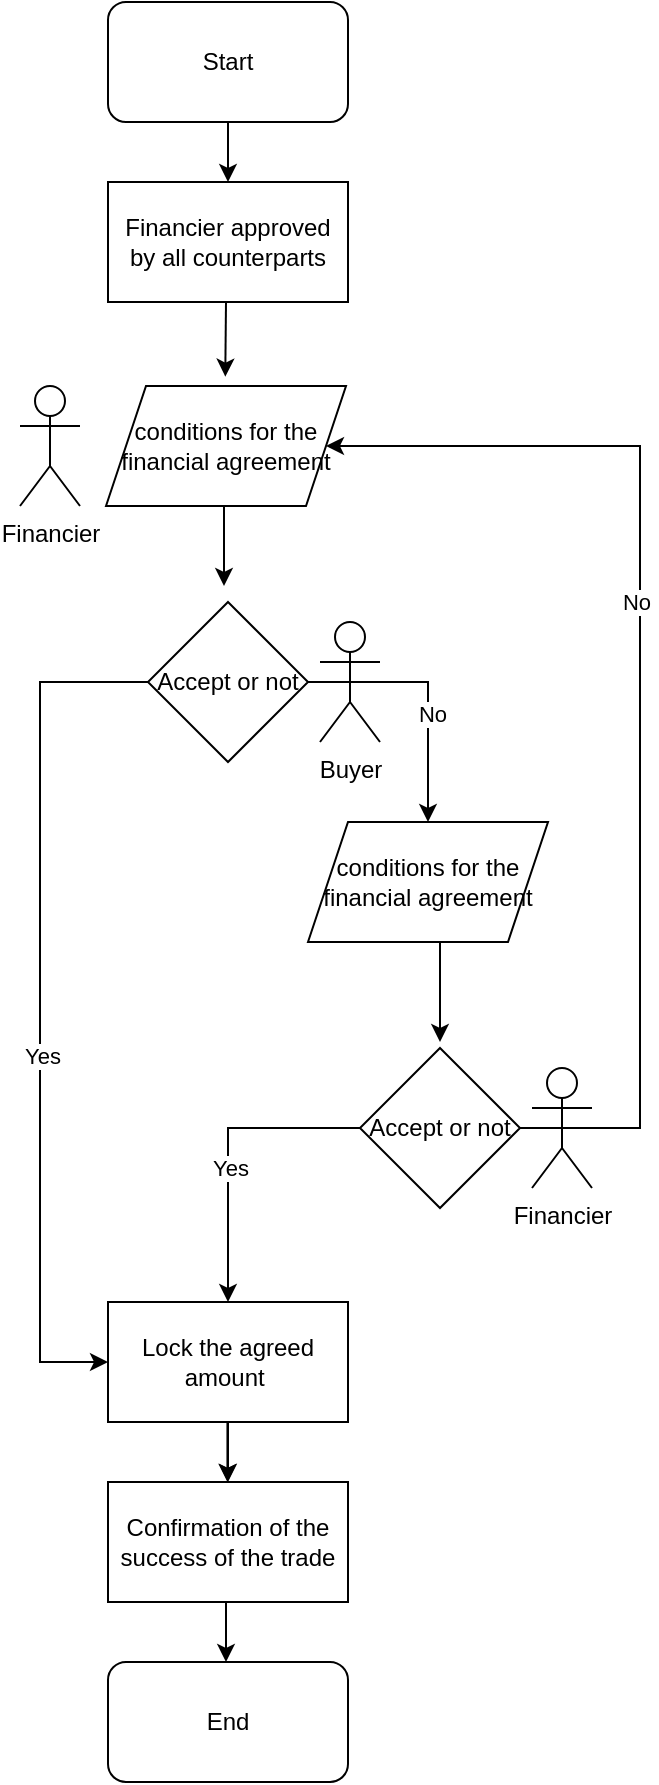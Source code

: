 <mxfile version="20.8.5" type="device"><diagram id="Uaf_Pko9-k5UV_Hzozwj" name="Page-1"><mxGraphModel dx="836" dy="461" grid="1" gridSize="10" guides="1" tooltips="1" connect="1" arrows="1" fold="1" page="1" pageScale="1" pageWidth="827" pageHeight="1169" math="0" shadow="0"><root><mxCell id="0"/><mxCell id="1" parent="0"/><mxCell id="nBU-XD2EIn1q7wRCCouM-2" value="Start" style="rounded=1;whiteSpace=wrap;html=1;" parent="1" vertex="1"><mxGeometry x="354" y="40" width="120" height="60" as="geometry"/></mxCell><mxCell id="nBU-XD2EIn1q7wRCCouM-3" value="End" style="rounded=1;whiteSpace=wrap;html=1;" parent="1" vertex="1"><mxGeometry x="354" y="870" width="120" height="60" as="geometry"/></mxCell><mxCell id="nBU-XD2EIn1q7wRCCouM-4" value="Financier approved by all counterparts" style="rounded=0;whiteSpace=wrap;html=1;" parent="1" vertex="1"><mxGeometry x="354" y="130" width="120" height="60" as="geometry"/></mxCell><mxCell id="nBU-XD2EIn1q7wRCCouM-5" value="" style="endArrow=classic;html=1;rounded=0;entryX=0.5;entryY=0;entryDx=0;entryDy=0;" parent="1" source="nBU-XD2EIn1q7wRCCouM-2" target="nBU-XD2EIn1q7wRCCouM-4" edge="1"><mxGeometry width="50" height="50" relative="1" as="geometry"><mxPoint x="380" y="180" as="sourcePoint"/><mxPoint x="430" y="130" as="targetPoint"/></mxGeometry></mxCell><mxCell id="nBU-XD2EIn1q7wRCCouM-6" value="conditions for the financial agreement" style="shape=parallelogram;perimeter=parallelogramPerimeter;whiteSpace=wrap;html=1;fixedSize=1;" parent="1" vertex="1"><mxGeometry x="454" y="450" width="120" height="60" as="geometry"/></mxCell><mxCell id="nBU-XD2EIn1q7wRCCouM-7" value="" style="endArrow=classic;html=1;rounded=0;entryX=0.497;entryY=-0.078;entryDx=0;entryDy=0;entryPerimeter=0;" parent="1" target="gBO2-wpJ6DklB_RbjbuN-12" edge="1"><mxGeometry width="50" height="50" relative="1" as="geometry"><mxPoint x="413" y="190" as="sourcePoint"/><mxPoint x="413" y="220" as="targetPoint"/></mxGeometry></mxCell><mxCell id="gBO2-wpJ6DklB_RbjbuN-1" value="Accept or not" style="rhombus;whiteSpace=wrap;html=1;" parent="1" vertex="1"><mxGeometry x="374" y="340" width="80" height="80" as="geometry"/></mxCell><mxCell id="gBO2-wpJ6DklB_RbjbuN-2" value="Financier" style="shape=umlActor;verticalLabelPosition=bottom;verticalAlign=top;html=1;outlineConnect=0;" parent="1" vertex="1"><mxGeometry x="310" y="232" width="30" height="60" as="geometry"/></mxCell><mxCell id="gBO2-wpJ6DklB_RbjbuN-3" value="Buyer" style="shape=umlActor;verticalLabelPosition=bottom;verticalAlign=top;html=1;outlineConnect=0;" parent="1" vertex="1"><mxGeometry x="460" y="350" width="30" height="60" as="geometry"/></mxCell><mxCell id="gBO2-wpJ6DklB_RbjbuN-4" value="" style="endArrow=classic;html=1;rounded=0;" parent="1" edge="1"><mxGeometry width="50" height="50" relative="1" as="geometry"><mxPoint x="412" y="282" as="sourcePoint"/><mxPoint x="412" y="332" as="targetPoint"/></mxGeometry></mxCell><mxCell id="gBO2-wpJ6DklB_RbjbuN-6" value="" style="endArrow=classic;html=1;rounded=0;" parent="1" edge="1"><mxGeometry width="50" height="50" relative="1" as="geometry"><mxPoint x="454" y="380" as="sourcePoint"/><mxPoint x="514" y="450" as="targetPoint"/><Array as="points"><mxPoint x="514" y="380"/></Array></mxGeometry></mxCell><mxCell id="gBO2-wpJ6DklB_RbjbuN-7" value="No" style="edgeLabel;html=1;align=center;verticalAlign=middle;resizable=0;points=[];" parent="gBO2-wpJ6DklB_RbjbuN-6" vertex="1" connectable="0"><mxGeometry x="0.16" y="2" relative="1" as="geometry"><mxPoint as="offset"/></mxGeometry></mxCell><mxCell id="gBO2-wpJ6DklB_RbjbuN-8" value="" style="endArrow=classic;html=1;rounded=0;entryX=0;entryY=0.5;entryDx=0;entryDy=0;" parent="1" target="gBO2-wpJ6DklB_RbjbuN-21" edge="1"><mxGeometry width="50" height="50" relative="1" as="geometry"><mxPoint x="374" y="380" as="sourcePoint"/><mxPoint x="320" y="730" as="targetPoint"/><Array as="points"><mxPoint x="320" y="380"/><mxPoint x="320" y="720"/></Array></mxGeometry></mxCell><mxCell id="gBO2-wpJ6DklB_RbjbuN-11" value="Yes" style="edgeLabel;html=1;align=center;verticalAlign=middle;resizable=0;points=[];" parent="gBO2-wpJ6DklB_RbjbuN-8" vertex="1" connectable="0"><mxGeometry x="0.125" y="1" relative="1" as="geometry"><mxPoint as="offset"/></mxGeometry></mxCell><mxCell id="gBO2-wpJ6DklB_RbjbuN-12" value="conditions for the financial agreement" style="shape=parallelogram;perimeter=parallelogramPerimeter;whiteSpace=wrap;html=1;fixedSize=1;" parent="1" vertex="1"><mxGeometry x="353" y="232" width="120" height="60" as="geometry"/></mxCell><mxCell id="gBO2-wpJ6DklB_RbjbuN-14" value="Accept or not" style="rhombus;whiteSpace=wrap;html=1;" parent="1" vertex="1"><mxGeometry x="480" y="563" width="80" height="80" as="geometry"/></mxCell><mxCell id="gBO2-wpJ6DklB_RbjbuN-15" value="Financier" style="shape=umlActor;verticalLabelPosition=bottom;verticalAlign=top;html=1;outlineConnect=0;" parent="1" vertex="1"><mxGeometry x="566" y="573" width="30" height="60" as="geometry"/></mxCell><mxCell id="gBO2-wpJ6DklB_RbjbuN-16" value="" style="endArrow=classic;html=1;rounded=0;entryX=1;entryY=0.5;entryDx=0;entryDy=0;" parent="1" target="gBO2-wpJ6DklB_RbjbuN-12" edge="1"><mxGeometry width="50" height="50" relative="1" as="geometry"><mxPoint x="560" y="603" as="sourcePoint"/><mxPoint x="620" y="250" as="targetPoint"/><Array as="points"><mxPoint x="620" y="603"/><mxPoint x="620" y="262"/></Array></mxGeometry></mxCell><mxCell id="gBO2-wpJ6DklB_RbjbuN-17" value="No" style="edgeLabel;html=1;align=center;verticalAlign=middle;resizable=0;points=[];" parent="gBO2-wpJ6DklB_RbjbuN-16" vertex="1" connectable="0"><mxGeometry x="0.16" y="2" relative="1" as="geometry"><mxPoint as="offset"/></mxGeometry></mxCell><mxCell id="gBO2-wpJ6DklB_RbjbuN-18" value="" style="endArrow=classic;html=1;rounded=0;exitX=0;exitY=0.5;exitDx=0;exitDy=0;entryX=0.5;entryY=0;entryDx=0;entryDy=0;" parent="1" source="gBO2-wpJ6DklB_RbjbuN-14" target="gBO2-wpJ6DklB_RbjbuN-21" edge="1"><mxGeometry width="50" height="50" relative="1" as="geometry"><mxPoint x="468" y="603" as="sourcePoint"/><mxPoint x="414.0" y="673" as="targetPoint"/><Array as="points"><mxPoint x="414" y="603"/><mxPoint x="414" y="640"/></Array></mxGeometry></mxCell><mxCell id="gBO2-wpJ6DklB_RbjbuN-19" value="Yes" style="edgeLabel;html=1;align=center;verticalAlign=middle;resizable=0;points=[];" parent="gBO2-wpJ6DklB_RbjbuN-18" vertex="1" connectable="0"><mxGeometry x="0.125" y="1" relative="1" as="geometry"><mxPoint as="offset"/></mxGeometry></mxCell><mxCell id="gBO2-wpJ6DklB_RbjbuN-20" value="" style="endArrow=classic;html=1;rounded=0;" parent="1" edge="1"><mxGeometry width="50" height="50" relative="1" as="geometry"><mxPoint x="520" y="510.0" as="sourcePoint"/><mxPoint x="520" y="560.0" as="targetPoint"/></mxGeometry></mxCell><mxCell id="gBO2-wpJ6DklB_RbjbuN-26" value="" style="edgeStyle=orthogonalEdgeStyle;rounded=0;orthogonalLoop=1;jettySize=auto;html=1;" parent="1" source="gBO2-wpJ6DklB_RbjbuN-21" target="gBO2-wpJ6DklB_RbjbuN-22" edge="1"><mxGeometry relative="1" as="geometry"/></mxCell><mxCell id="gBO2-wpJ6DklB_RbjbuN-21" value="Lock the agreed amount&amp;nbsp;" style="rounded=0;whiteSpace=wrap;html=1;" parent="1" vertex="1"><mxGeometry x="354" y="690" width="120" height="60" as="geometry"/></mxCell><mxCell id="gBO2-wpJ6DklB_RbjbuN-22" value="Confirmation of the success of the trade" style="rounded=0;whiteSpace=wrap;html=1;" parent="1" vertex="1"><mxGeometry x="354" y="780" width="120" height="60" as="geometry"/></mxCell><mxCell id="gBO2-wpJ6DklB_RbjbuN-25" value="" style="endArrow=classic;html=1;rounded=0;entryX=0.5;entryY=0;entryDx=0;entryDy=0;" parent="1" edge="1"><mxGeometry width="50" height="50" relative="1" as="geometry"><mxPoint x="413.72" y="750" as="sourcePoint"/><mxPoint x="413.72" y="780" as="targetPoint"/></mxGeometry></mxCell><mxCell id="gBO2-wpJ6DklB_RbjbuN-27" value="" style="endArrow=classic;html=1;rounded=0;entryX=0.5;entryY=0;entryDx=0;entryDy=0;" parent="1" edge="1"><mxGeometry width="50" height="50" relative="1" as="geometry"><mxPoint x="413.0" y="840" as="sourcePoint"/><mxPoint x="413.0" y="870" as="targetPoint"/></mxGeometry></mxCell></root></mxGraphModel></diagram></mxfile>